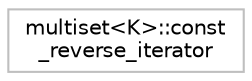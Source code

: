 digraph "Graphical Class Hierarchy"
{
 // INTERACTIVE_SVG=YES
  bgcolor="transparent";
  edge [fontname="Helvetica",fontsize="10",labelfontname="Helvetica",labelfontsize="10"];
  node [fontname="Helvetica",fontsize="10",shape=record];
  rankdir="LR";
  Node1 [label="multiset\<K\>::const\l_reverse_iterator",height=0.2,width=0.4,color="grey75",tooltip="STL iterator class. "];
}
